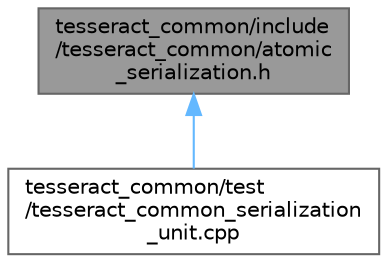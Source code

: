 digraph "tesseract_common/include/tesseract_common/atomic_serialization.h"
{
 // LATEX_PDF_SIZE
  bgcolor="transparent";
  edge [fontname=Helvetica,fontsize=10,labelfontname=Helvetica,labelfontsize=10];
  node [fontname=Helvetica,fontsize=10,shape=box,height=0.2,width=0.4];
  Node1 [label="tesseract_common/include\l/tesseract_common/atomic\l_serialization.h",height=0.2,width=0.4,color="gray40", fillcolor="grey60", style="filled", fontcolor="black",tooltip="Additional Boost serialization wrappers."];
  Node1 -> Node2 [dir="back",color="steelblue1",style="solid"];
  Node2 [label="tesseract_common/test\l/tesseract_common_serialization\l_unit.cpp",height=0.2,width=0.4,color="grey40", fillcolor="white", style="filled",URL="$d4/d44/tesseract__common__serialization__unit_8cpp.html",tooltip="Tests serialization of types in tesseract_common."];
}
